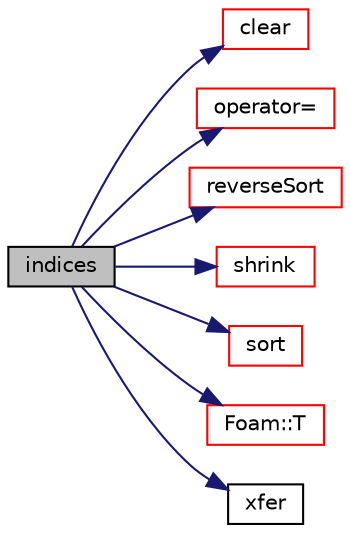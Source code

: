digraph "indices"
{
  bgcolor="transparent";
  edge [fontname="Helvetica",fontsize="10",labelfontname="Helvetica",labelfontsize="10"];
  node [fontname="Helvetica",fontsize="10",shape=record];
  rankdir="LR";
  Node1 [label="indices",height=0.2,width=0.4,color="black", fillcolor="grey75", style="filled", fontcolor="black"];
  Node1 -> Node2 [color="midnightblue",fontsize="10",style="solid",fontname="Helvetica"];
  Node2 [label="clear",height=0.2,width=0.4,color="red",URL="$a02393.html#ac8bb3912a3ce86b15842e79d0b421204",tooltip="Clear the list and the indices. "];
  Node1 -> Node3 [color="midnightblue",fontsize="10",style="solid",fontname="Helvetica"];
  Node3 [label="operator=",height=0.2,width=0.4,color="red",URL="$a02393.html#a7063d7d45379d3c474db62b47df45eea",tooltip="Assignment of all entries to the given value. "];
  Node1 -> Node4 [color="midnightblue",fontsize="10",style="solid",fontname="Helvetica"];
  Node4 [label="reverseSort",height=0.2,width=0.4,color="red",URL="$a02393.html#a9ce3c2209a04ed8ea34d7b82ce913219",tooltip="Reverse (stable) sort the list. "];
  Node1 -> Node5 [color="midnightblue",fontsize="10",style="solid",fontname="Helvetica"];
  Node5 [label="shrink",height=0.2,width=0.4,color="red",URL="$a02393.html#abe205554c95d06a113068ce24f65e327",tooltip="Clear the indices and return a reference to the underlying List. "];
  Node1 -> Node6 [color="midnightblue",fontsize="10",style="solid",fontname="Helvetica"];
  Node6 [label="sort",height=0.2,width=0.4,color="red",URL="$a02393.html#a47fdc9eea42b6975cdc835bb2e08810e",tooltip="(stable) sort the list (if changed after construction time) "];
  Node1 -> Node7 [color="midnightblue",fontsize="10",style="solid",fontname="Helvetica"];
  Node7 [label="Foam::T",height=0.2,width=0.4,color="red",URL="$a10758.html#ae57fda0abb14bb0944947c463c6e09d4"];
  Node1 -> Node8 [color="midnightblue",fontsize="10",style="solid",fontname="Helvetica"];
  Node8 [label="xfer",height=0.2,width=0.4,color="black",URL="$a02393.html#a48f43ee271fb2edb0fb241b72af0e59c",tooltip="Transfer contents to the Xfer container as a plain List. "];
}
